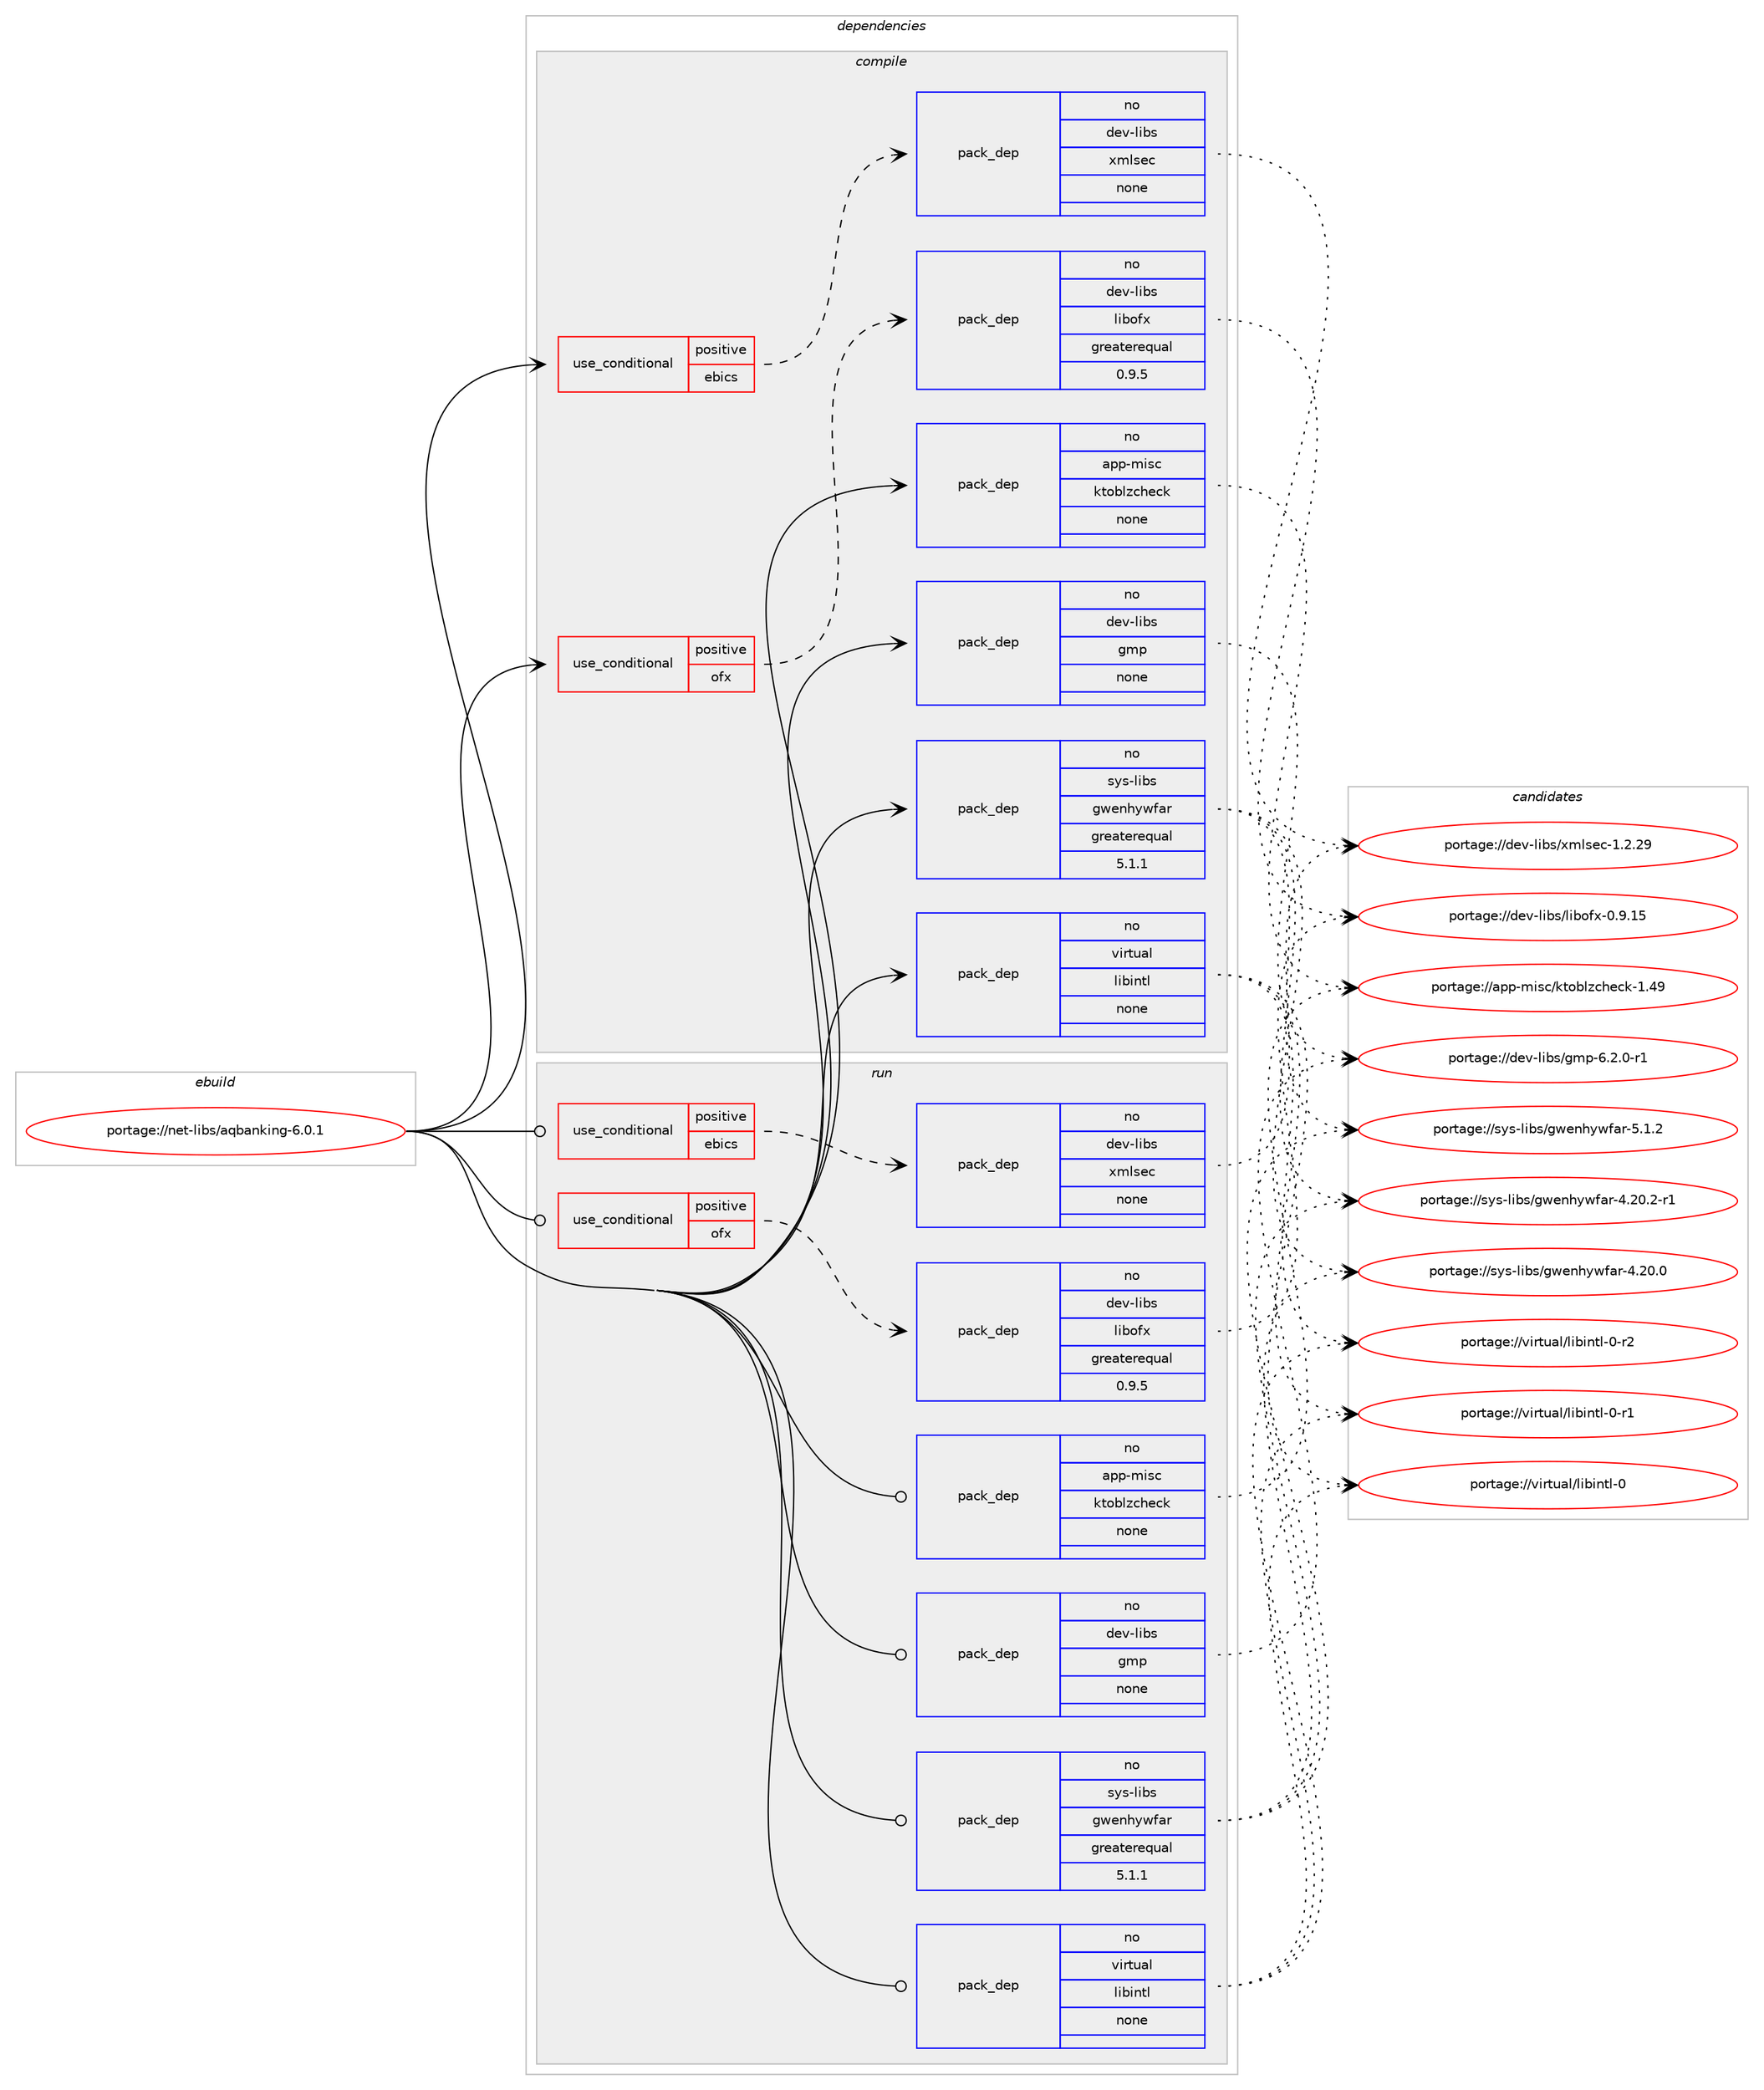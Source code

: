 digraph prolog {

# *************
# Graph options
# *************

newrank=true;
concentrate=true;
compound=true;
graph [rankdir=LR,fontname=Helvetica,fontsize=10,ranksep=1.5];#, ranksep=2.5, nodesep=0.2];
edge  [arrowhead=vee];
node  [fontname=Helvetica,fontsize=10];

# **********
# The ebuild
# **********

subgraph cluster_leftcol {
color=gray;
rank=same;
label=<<i>ebuild</i>>;
id [label="portage://net-libs/aqbanking-6.0.1", color=red, width=4, href="../net-libs/aqbanking-6.0.1.svg"];
}

# ****************
# The dependencies
# ****************

subgraph cluster_midcol {
color=gray;
label=<<i>dependencies</i>>;
subgraph cluster_compile {
fillcolor="#eeeeee";
style=filled;
label=<<i>compile</i>>;
subgraph cond1481 {
dependency8973 [label=<<TABLE BORDER="0" CELLBORDER="1" CELLSPACING="0" CELLPADDING="4"><TR><TD ROWSPAN="3" CELLPADDING="10">use_conditional</TD></TR><TR><TD>positive</TD></TR><TR><TD>ebics</TD></TR></TABLE>>, shape=none, color=red];
subgraph pack7398 {
dependency8974 [label=<<TABLE BORDER="0" CELLBORDER="1" CELLSPACING="0" CELLPADDING="4" WIDTH="220"><TR><TD ROWSPAN="6" CELLPADDING="30">pack_dep</TD></TR><TR><TD WIDTH="110">no</TD></TR><TR><TD>dev-libs</TD></TR><TR><TD>xmlsec</TD></TR><TR><TD>none</TD></TR><TR><TD></TD></TR></TABLE>>, shape=none, color=blue];
}
dependency8973:e -> dependency8974:w [weight=20,style="dashed",arrowhead="vee"];
}
id:e -> dependency8973:w [weight=20,style="solid",arrowhead="vee"];
subgraph cond1482 {
dependency8975 [label=<<TABLE BORDER="0" CELLBORDER="1" CELLSPACING="0" CELLPADDING="4"><TR><TD ROWSPAN="3" CELLPADDING="10">use_conditional</TD></TR><TR><TD>positive</TD></TR><TR><TD>ofx</TD></TR></TABLE>>, shape=none, color=red];
subgraph pack7399 {
dependency8976 [label=<<TABLE BORDER="0" CELLBORDER="1" CELLSPACING="0" CELLPADDING="4" WIDTH="220"><TR><TD ROWSPAN="6" CELLPADDING="30">pack_dep</TD></TR><TR><TD WIDTH="110">no</TD></TR><TR><TD>dev-libs</TD></TR><TR><TD>libofx</TD></TR><TR><TD>greaterequal</TD></TR><TR><TD>0.9.5</TD></TR></TABLE>>, shape=none, color=blue];
}
dependency8975:e -> dependency8976:w [weight=20,style="dashed",arrowhead="vee"];
}
id:e -> dependency8975:w [weight=20,style="solid",arrowhead="vee"];
subgraph pack7400 {
dependency8977 [label=<<TABLE BORDER="0" CELLBORDER="1" CELLSPACING="0" CELLPADDING="4" WIDTH="220"><TR><TD ROWSPAN="6" CELLPADDING="30">pack_dep</TD></TR><TR><TD WIDTH="110">no</TD></TR><TR><TD>app-misc</TD></TR><TR><TD>ktoblzcheck</TD></TR><TR><TD>none</TD></TR><TR><TD></TD></TR></TABLE>>, shape=none, color=blue];
}
id:e -> dependency8977:w [weight=20,style="solid",arrowhead="vee"];
subgraph pack7401 {
dependency8978 [label=<<TABLE BORDER="0" CELLBORDER="1" CELLSPACING="0" CELLPADDING="4" WIDTH="220"><TR><TD ROWSPAN="6" CELLPADDING="30">pack_dep</TD></TR><TR><TD WIDTH="110">no</TD></TR><TR><TD>dev-libs</TD></TR><TR><TD>gmp</TD></TR><TR><TD>none</TD></TR><TR><TD></TD></TR></TABLE>>, shape=none, color=blue];
}
id:e -> dependency8978:w [weight=20,style="solid",arrowhead="vee"];
subgraph pack7402 {
dependency8979 [label=<<TABLE BORDER="0" CELLBORDER="1" CELLSPACING="0" CELLPADDING="4" WIDTH="220"><TR><TD ROWSPAN="6" CELLPADDING="30">pack_dep</TD></TR><TR><TD WIDTH="110">no</TD></TR><TR><TD>sys-libs</TD></TR><TR><TD>gwenhywfar</TD></TR><TR><TD>greaterequal</TD></TR><TR><TD>5.1.1</TD></TR></TABLE>>, shape=none, color=blue];
}
id:e -> dependency8979:w [weight=20,style="solid",arrowhead="vee"];
subgraph pack7403 {
dependency8980 [label=<<TABLE BORDER="0" CELLBORDER="1" CELLSPACING="0" CELLPADDING="4" WIDTH="220"><TR><TD ROWSPAN="6" CELLPADDING="30">pack_dep</TD></TR><TR><TD WIDTH="110">no</TD></TR><TR><TD>virtual</TD></TR><TR><TD>libintl</TD></TR><TR><TD>none</TD></TR><TR><TD></TD></TR></TABLE>>, shape=none, color=blue];
}
id:e -> dependency8980:w [weight=20,style="solid",arrowhead="vee"];
}
subgraph cluster_compileandrun {
fillcolor="#eeeeee";
style=filled;
label=<<i>compile and run</i>>;
}
subgraph cluster_run {
fillcolor="#eeeeee";
style=filled;
label=<<i>run</i>>;
subgraph cond1483 {
dependency8981 [label=<<TABLE BORDER="0" CELLBORDER="1" CELLSPACING="0" CELLPADDING="4"><TR><TD ROWSPAN="3" CELLPADDING="10">use_conditional</TD></TR><TR><TD>positive</TD></TR><TR><TD>ebics</TD></TR></TABLE>>, shape=none, color=red];
subgraph pack7404 {
dependency8982 [label=<<TABLE BORDER="0" CELLBORDER="1" CELLSPACING="0" CELLPADDING="4" WIDTH="220"><TR><TD ROWSPAN="6" CELLPADDING="30">pack_dep</TD></TR><TR><TD WIDTH="110">no</TD></TR><TR><TD>dev-libs</TD></TR><TR><TD>xmlsec</TD></TR><TR><TD>none</TD></TR><TR><TD></TD></TR></TABLE>>, shape=none, color=blue];
}
dependency8981:e -> dependency8982:w [weight=20,style="dashed",arrowhead="vee"];
}
id:e -> dependency8981:w [weight=20,style="solid",arrowhead="odot"];
subgraph cond1484 {
dependency8983 [label=<<TABLE BORDER="0" CELLBORDER="1" CELLSPACING="0" CELLPADDING="4"><TR><TD ROWSPAN="3" CELLPADDING="10">use_conditional</TD></TR><TR><TD>positive</TD></TR><TR><TD>ofx</TD></TR></TABLE>>, shape=none, color=red];
subgraph pack7405 {
dependency8984 [label=<<TABLE BORDER="0" CELLBORDER="1" CELLSPACING="0" CELLPADDING="4" WIDTH="220"><TR><TD ROWSPAN="6" CELLPADDING="30">pack_dep</TD></TR><TR><TD WIDTH="110">no</TD></TR><TR><TD>dev-libs</TD></TR><TR><TD>libofx</TD></TR><TR><TD>greaterequal</TD></TR><TR><TD>0.9.5</TD></TR></TABLE>>, shape=none, color=blue];
}
dependency8983:e -> dependency8984:w [weight=20,style="dashed",arrowhead="vee"];
}
id:e -> dependency8983:w [weight=20,style="solid",arrowhead="odot"];
subgraph pack7406 {
dependency8985 [label=<<TABLE BORDER="0" CELLBORDER="1" CELLSPACING="0" CELLPADDING="4" WIDTH="220"><TR><TD ROWSPAN="6" CELLPADDING="30">pack_dep</TD></TR><TR><TD WIDTH="110">no</TD></TR><TR><TD>app-misc</TD></TR><TR><TD>ktoblzcheck</TD></TR><TR><TD>none</TD></TR><TR><TD></TD></TR></TABLE>>, shape=none, color=blue];
}
id:e -> dependency8985:w [weight=20,style="solid",arrowhead="odot"];
subgraph pack7407 {
dependency8986 [label=<<TABLE BORDER="0" CELLBORDER="1" CELLSPACING="0" CELLPADDING="4" WIDTH="220"><TR><TD ROWSPAN="6" CELLPADDING="30">pack_dep</TD></TR><TR><TD WIDTH="110">no</TD></TR><TR><TD>dev-libs</TD></TR><TR><TD>gmp</TD></TR><TR><TD>none</TD></TR><TR><TD></TD></TR></TABLE>>, shape=none, color=blue];
}
id:e -> dependency8986:w [weight=20,style="solid",arrowhead="odot"];
subgraph pack7408 {
dependency8987 [label=<<TABLE BORDER="0" CELLBORDER="1" CELLSPACING="0" CELLPADDING="4" WIDTH="220"><TR><TD ROWSPAN="6" CELLPADDING="30">pack_dep</TD></TR><TR><TD WIDTH="110">no</TD></TR><TR><TD>sys-libs</TD></TR><TR><TD>gwenhywfar</TD></TR><TR><TD>greaterequal</TD></TR><TR><TD>5.1.1</TD></TR></TABLE>>, shape=none, color=blue];
}
id:e -> dependency8987:w [weight=20,style="solid",arrowhead="odot"];
subgraph pack7409 {
dependency8988 [label=<<TABLE BORDER="0" CELLBORDER="1" CELLSPACING="0" CELLPADDING="4" WIDTH="220"><TR><TD ROWSPAN="6" CELLPADDING="30">pack_dep</TD></TR><TR><TD WIDTH="110">no</TD></TR><TR><TD>virtual</TD></TR><TR><TD>libintl</TD></TR><TR><TD>none</TD></TR><TR><TD></TD></TR></TABLE>>, shape=none, color=blue];
}
id:e -> dependency8988:w [weight=20,style="solid",arrowhead="odot"];
}
}

# **************
# The candidates
# **************

subgraph cluster_choices {
rank=same;
color=gray;
label=<<i>candidates</i>>;

subgraph choice7398 {
color=black;
nodesep=1;
choice1001011184510810598115471201091081151019945494650465057 [label="portage://dev-libs/xmlsec-1.2.29", color=red, width=4,href="../dev-libs/xmlsec-1.2.29.svg"];
dependency8974:e -> choice1001011184510810598115471201091081151019945494650465057:w [style=dotted,weight="100"];
}
subgraph choice7399 {
color=black;
nodesep=1;
choice1001011184510810598115471081059811110212045484657464953 [label="portage://dev-libs/libofx-0.9.15", color=red, width=4,href="../dev-libs/libofx-0.9.15.svg"];
dependency8976:e -> choice1001011184510810598115471081059811110212045484657464953:w [style=dotted,weight="100"];
}
subgraph choice7400 {
color=black;
nodesep=1;
choice971121124510910511599471071161119810812299104101991074549465257 [label="portage://app-misc/ktoblzcheck-1.49", color=red, width=4,href="../app-misc/ktoblzcheck-1.49.svg"];
dependency8977:e -> choice971121124510910511599471071161119810812299104101991074549465257:w [style=dotted,weight="100"];
}
subgraph choice7401 {
color=black;
nodesep=1;
choice1001011184510810598115471031091124554465046484511449 [label="portage://dev-libs/gmp-6.2.0-r1", color=red, width=4,href="../dev-libs/gmp-6.2.0-r1.svg"];
dependency8978:e -> choice1001011184510810598115471031091124554465046484511449:w [style=dotted,weight="100"];
}
subgraph choice7402 {
color=black;
nodesep=1;
choice11512111545108105981154710311910111010412111910297114455346494650 [label="portage://sys-libs/gwenhywfar-5.1.2", color=red, width=4,href="../sys-libs/gwenhywfar-5.1.2.svg"];
choice11512111545108105981154710311910111010412111910297114455246504846504511449 [label="portage://sys-libs/gwenhywfar-4.20.2-r1", color=red, width=4,href="../sys-libs/gwenhywfar-4.20.2-r1.svg"];
choice1151211154510810598115471031191011101041211191029711445524650484648 [label="portage://sys-libs/gwenhywfar-4.20.0", color=red, width=4,href="../sys-libs/gwenhywfar-4.20.0.svg"];
dependency8979:e -> choice11512111545108105981154710311910111010412111910297114455346494650:w [style=dotted,weight="100"];
dependency8979:e -> choice11512111545108105981154710311910111010412111910297114455246504846504511449:w [style=dotted,weight="100"];
dependency8979:e -> choice1151211154510810598115471031191011101041211191029711445524650484648:w [style=dotted,weight="100"];
}
subgraph choice7403 {
color=black;
nodesep=1;
choice11810511411611797108471081059810511011610845484511450 [label="portage://virtual/libintl-0-r2", color=red, width=4,href="../virtual/libintl-0-r2.svg"];
choice11810511411611797108471081059810511011610845484511449 [label="portage://virtual/libintl-0-r1", color=red, width=4,href="../virtual/libintl-0-r1.svg"];
choice1181051141161179710847108105981051101161084548 [label="portage://virtual/libintl-0", color=red, width=4,href="../virtual/libintl-0.svg"];
dependency8980:e -> choice11810511411611797108471081059810511011610845484511450:w [style=dotted,weight="100"];
dependency8980:e -> choice11810511411611797108471081059810511011610845484511449:w [style=dotted,weight="100"];
dependency8980:e -> choice1181051141161179710847108105981051101161084548:w [style=dotted,weight="100"];
}
subgraph choice7404 {
color=black;
nodesep=1;
choice1001011184510810598115471201091081151019945494650465057 [label="portage://dev-libs/xmlsec-1.2.29", color=red, width=4,href="../dev-libs/xmlsec-1.2.29.svg"];
dependency8982:e -> choice1001011184510810598115471201091081151019945494650465057:w [style=dotted,weight="100"];
}
subgraph choice7405 {
color=black;
nodesep=1;
choice1001011184510810598115471081059811110212045484657464953 [label="portage://dev-libs/libofx-0.9.15", color=red, width=4,href="../dev-libs/libofx-0.9.15.svg"];
dependency8984:e -> choice1001011184510810598115471081059811110212045484657464953:w [style=dotted,weight="100"];
}
subgraph choice7406 {
color=black;
nodesep=1;
choice971121124510910511599471071161119810812299104101991074549465257 [label="portage://app-misc/ktoblzcheck-1.49", color=red, width=4,href="../app-misc/ktoblzcheck-1.49.svg"];
dependency8985:e -> choice971121124510910511599471071161119810812299104101991074549465257:w [style=dotted,weight="100"];
}
subgraph choice7407 {
color=black;
nodesep=1;
choice1001011184510810598115471031091124554465046484511449 [label="portage://dev-libs/gmp-6.2.0-r1", color=red, width=4,href="../dev-libs/gmp-6.2.0-r1.svg"];
dependency8986:e -> choice1001011184510810598115471031091124554465046484511449:w [style=dotted,weight="100"];
}
subgraph choice7408 {
color=black;
nodesep=1;
choice11512111545108105981154710311910111010412111910297114455346494650 [label="portage://sys-libs/gwenhywfar-5.1.2", color=red, width=4,href="../sys-libs/gwenhywfar-5.1.2.svg"];
choice11512111545108105981154710311910111010412111910297114455246504846504511449 [label="portage://sys-libs/gwenhywfar-4.20.2-r1", color=red, width=4,href="../sys-libs/gwenhywfar-4.20.2-r1.svg"];
choice1151211154510810598115471031191011101041211191029711445524650484648 [label="portage://sys-libs/gwenhywfar-4.20.0", color=red, width=4,href="../sys-libs/gwenhywfar-4.20.0.svg"];
dependency8987:e -> choice11512111545108105981154710311910111010412111910297114455346494650:w [style=dotted,weight="100"];
dependency8987:e -> choice11512111545108105981154710311910111010412111910297114455246504846504511449:w [style=dotted,weight="100"];
dependency8987:e -> choice1151211154510810598115471031191011101041211191029711445524650484648:w [style=dotted,weight="100"];
}
subgraph choice7409 {
color=black;
nodesep=1;
choice11810511411611797108471081059810511011610845484511450 [label="portage://virtual/libintl-0-r2", color=red, width=4,href="../virtual/libintl-0-r2.svg"];
choice11810511411611797108471081059810511011610845484511449 [label="portage://virtual/libintl-0-r1", color=red, width=4,href="../virtual/libintl-0-r1.svg"];
choice1181051141161179710847108105981051101161084548 [label="portage://virtual/libintl-0", color=red, width=4,href="../virtual/libintl-0.svg"];
dependency8988:e -> choice11810511411611797108471081059810511011610845484511450:w [style=dotted,weight="100"];
dependency8988:e -> choice11810511411611797108471081059810511011610845484511449:w [style=dotted,weight="100"];
dependency8988:e -> choice1181051141161179710847108105981051101161084548:w [style=dotted,weight="100"];
}
}

}
